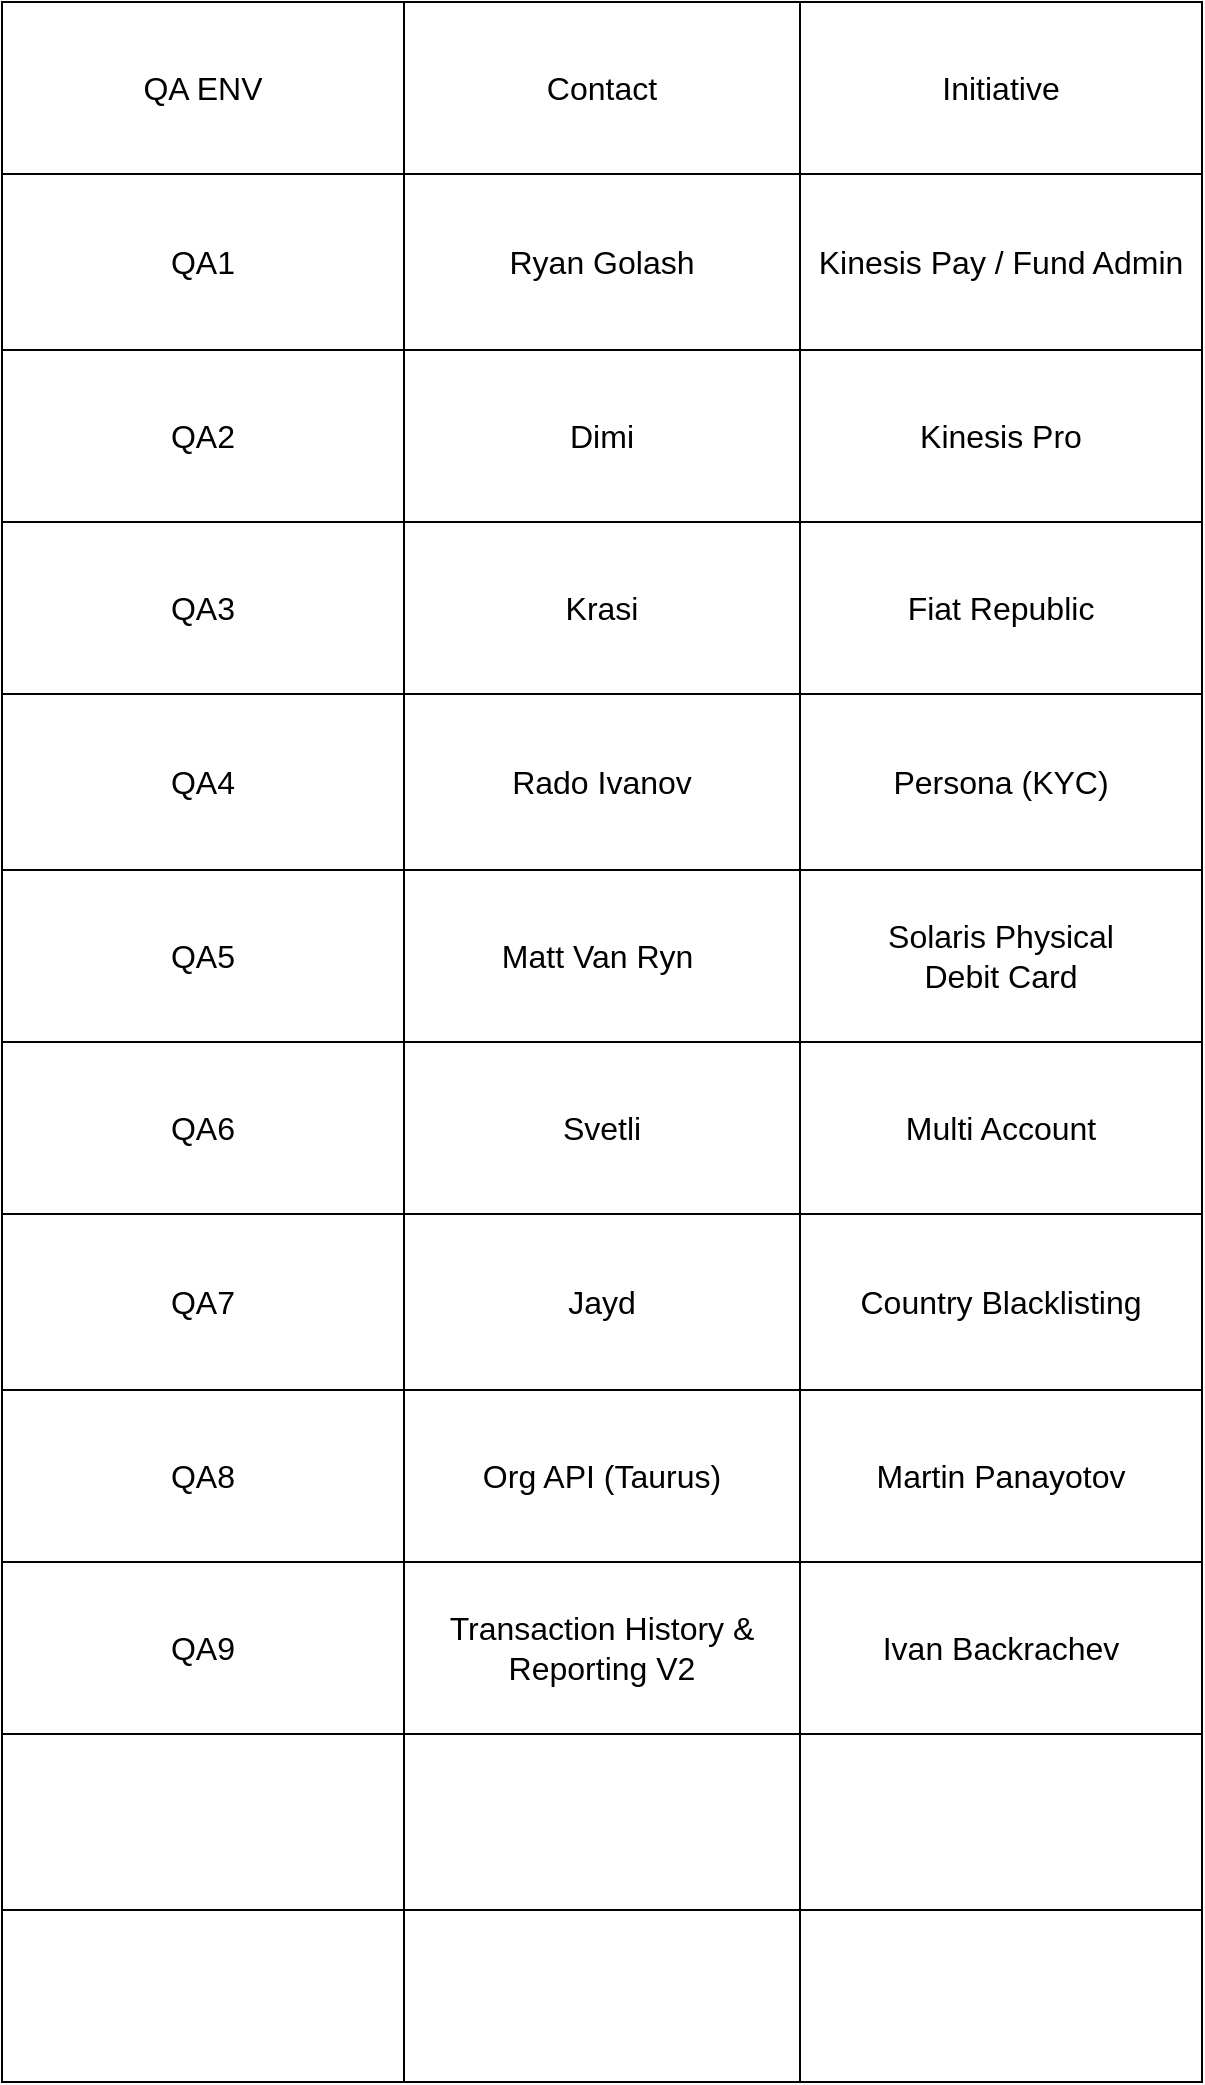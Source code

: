 <mxfile version="21.6.1" type="github">
  <diagram name="Page-1" id="jgBg8Dn8FaDgr6IlBvrk">
    <mxGraphModel dx="1194" dy="802" grid="1" gridSize="10" guides="1" tooltips="1" connect="1" arrows="1" fold="1" page="1" pageScale="1" pageWidth="827" pageHeight="1169" background="#FFFFFF" math="0" shadow="0">
      <root>
        <mxCell id="0" />
        <mxCell id="1" parent="0" />
        <mxCell id="aXfPrrXyUcXiUvcbtU3N-2" value="" style="shape=table;startSize=0;container=1;collapsible=0;childLayout=tableLayout;fontSize=16;" vertex="1" parent="1">
          <mxGeometry x="30" y="20" width="600" height="260" as="geometry" />
        </mxCell>
        <mxCell id="aXfPrrXyUcXiUvcbtU3N-3" value="" style="shape=tableRow;horizontal=0;startSize=0;swimlaneHead=0;swimlaneBody=0;strokeColor=inherit;top=0;left=0;bottom=0;right=0;collapsible=0;dropTarget=0;fillColor=none;points=[[0,0.5],[1,0.5]];portConstraint=eastwest;fontSize=16;" vertex="1" parent="aXfPrrXyUcXiUvcbtU3N-2">
          <mxGeometry width="600" height="86" as="geometry" />
        </mxCell>
        <mxCell id="aXfPrrXyUcXiUvcbtU3N-4" value="QA ENV" style="shape=partialRectangle;html=1;whiteSpace=wrap;connectable=0;strokeColor=inherit;overflow=hidden;fillColor=none;top=0;left=0;bottom=0;right=0;pointerEvents=1;fontSize=16;" vertex="1" parent="aXfPrrXyUcXiUvcbtU3N-3">
          <mxGeometry width="201" height="86" as="geometry">
            <mxRectangle width="201" height="86" as="alternateBounds" />
          </mxGeometry>
        </mxCell>
        <mxCell id="aXfPrrXyUcXiUvcbtU3N-5" value="Contact" style="shape=partialRectangle;html=1;whiteSpace=wrap;connectable=0;strokeColor=inherit;overflow=hidden;fillColor=none;top=0;left=0;bottom=0;right=0;pointerEvents=1;fontSize=16;" vertex="1" parent="aXfPrrXyUcXiUvcbtU3N-3">
          <mxGeometry x="201" width="198" height="86" as="geometry">
            <mxRectangle width="198" height="86" as="alternateBounds" />
          </mxGeometry>
        </mxCell>
        <mxCell id="aXfPrrXyUcXiUvcbtU3N-6" value="Initiative" style="shape=partialRectangle;html=1;whiteSpace=wrap;connectable=0;strokeColor=inherit;overflow=hidden;fillColor=none;top=0;left=0;bottom=0;right=0;pointerEvents=1;fontSize=16;" vertex="1" parent="aXfPrrXyUcXiUvcbtU3N-3">
          <mxGeometry x="399" width="201" height="86" as="geometry">
            <mxRectangle width="201" height="86" as="alternateBounds" />
          </mxGeometry>
        </mxCell>
        <mxCell id="aXfPrrXyUcXiUvcbtU3N-7" value="" style="shape=tableRow;horizontal=0;startSize=0;swimlaneHead=0;swimlaneBody=0;strokeColor=inherit;top=0;left=0;bottom=0;right=0;collapsible=0;dropTarget=0;fillColor=none;points=[[0,0.5],[1,0.5]];portConstraint=eastwest;fontSize=16;" vertex="1" parent="aXfPrrXyUcXiUvcbtU3N-2">
          <mxGeometry y="86" width="600" height="88" as="geometry" />
        </mxCell>
        <mxCell id="aXfPrrXyUcXiUvcbtU3N-8" value="QA1" style="shape=partialRectangle;html=1;whiteSpace=wrap;connectable=0;strokeColor=inherit;overflow=hidden;fillColor=none;top=0;left=0;bottom=0;right=0;pointerEvents=1;fontSize=16;" vertex="1" parent="aXfPrrXyUcXiUvcbtU3N-7">
          <mxGeometry width="201" height="88" as="geometry">
            <mxRectangle width="201" height="88" as="alternateBounds" />
          </mxGeometry>
        </mxCell>
        <mxCell id="aXfPrrXyUcXiUvcbtU3N-9" value="Ryan Golash" style="shape=partialRectangle;html=1;whiteSpace=wrap;connectable=0;strokeColor=inherit;overflow=hidden;fillColor=none;top=0;left=0;bottom=0;right=0;pointerEvents=1;fontSize=16;" vertex="1" parent="aXfPrrXyUcXiUvcbtU3N-7">
          <mxGeometry x="201" width="198" height="88" as="geometry">
            <mxRectangle width="198" height="88" as="alternateBounds" />
          </mxGeometry>
        </mxCell>
        <mxCell id="aXfPrrXyUcXiUvcbtU3N-10" value="Kinesis Pay / Fund Admin" style="shape=partialRectangle;html=1;whiteSpace=wrap;connectable=0;strokeColor=inherit;overflow=hidden;fillColor=none;top=0;left=0;bottom=0;right=0;pointerEvents=1;fontSize=16;" vertex="1" parent="aXfPrrXyUcXiUvcbtU3N-7">
          <mxGeometry x="399" width="201" height="88" as="geometry">
            <mxRectangle width="201" height="88" as="alternateBounds" />
          </mxGeometry>
        </mxCell>
        <mxCell id="aXfPrrXyUcXiUvcbtU3N-11" value="" style="shape=tableRow;horizontal=0;startSize=0;swimlaneHead=0;swimlaneBody=0;strokeColor=inherit;top=0;left=0;bottom=0;right=0;collapsible=0;dropTarget=0;fillColor=none;points=[[0,0.5],[1,0.5]];portConstraint=eastwest;fontSize=16;" vertex="1" parent="aXfPrrXyUcXiUvcbtU3N-2">
          <mxGeometry y="174" width="600" height="86" as="geometry" />
        </mxCell>
        <mxCell id="aXfPrrXyUcXiUvcbtU3N-12" value="QA2" style="shape=partialRectangle;html=1;whiteSpace=wrap;connectable=0;strokeColor=inherit;overflow=hidden;fillColor=none;top=0;left=0;bottom=0;right=0;pointerEvents=1;fontSize=16;" vertex="1" parent="aXfPrrXyUcXiUvcbtU3N-11">
          <mxGeometry width="201" height="86" as="geometry">
            <mxRectangle width="201" height="86" as="alternateBounds" />
          </mxGeometry>
        </mxCell>
        <mxCell id="aXfPrrXyUcXiUvcbtU3N-13" value="Dimi" style="shape=partialRectangle;html=1;whiteSpace=wrap;connectable=0;strokeColor=inherit;overflow=hidden;fillColor=none;top=0;left=0;bottom=0;right=0;pointerEvents=1;fontSize=16;" vertex="1" parent="aXfPrrXyUcXiUvcbtU3N-11">
          <mxGeometry x="201" width="198" height="86" as="geometry">
            <mxRectangle width="198" height="86" as="alternateBounds" />
          </mxGeometry>
        </mxCell>
        <mxCell id="aXfPrrXyUcXiUvcbtU3N-14" value="Kinesis Pro" style="shape=partialRectangle;html=1;whiteSpace=wrap;connectable=0;strokeColor=inherit;overflow=hidden;fillColor=none;top=0;left=0;bottom=0;right=0;pointerEvents=1;fontSize=16;" vertex="1" parent="aXfPrrXyUcXiUvcbtU3N-11">
          <mxGeometry x="399" width="201" height="86" as="geometry">
            <mxRectangle width="201" height="86" as="alternateBounds" />
          </mxGeometry>
        </mxCell>
        <mxCell id="aXfPrrXyUcXiUvcbtU3N-16" value="" style="shape=table;startSize=0;container=1;collapsible=0;childLayout=tableLayout;fontSize=16;" vertex="1" parent="1">
          <mxGeometry x="30" y="280" width="600" height="260" as="geometry" />
        </mxCell>
        <mxCell id="aXfPrrXyUcXiUvcbtU3N-17" value="" style="shape=tableRow;horizontal=0;startSize=0;swimlaneHead=0;swimlaneBody=0;strokeColor=inherit;top=0;left=0;bottom=0;right=0;collapsible=0;dropTarget=0;fillColor=none;points=[[0,0.5],[1,0.5]];portConstraint=eastwest;fontSize=16;" vertex="1" parent="aXfPrrXyUcXiUvcbtU3N-16">
          <mxGeometry width="600" height="86" as="geometry" />
        </mxCell>
        <mxCell id="aXfPrrXyUcXiUvcbtU3N-18" value="QA3" style="shape=partialRectangle;html=1;whiteSpace=wrap;connectable=0;strokeColor=inherit;overflow=hidden;fillColor=none;top=0;left=0;bottom=0;right=0;pointerEvents=1;fontSize=16;" vertex="1" parent="aXfPrrXyUcXiUvcbtU3N-17">
          <mxGeometry width="201" height="86" as="geometry">
            <mxRectangle width="201" height="86" as="alternateBounds" />
          </mxGeometry>
        </mxCell>
        <mxCell id="aXfPrrXyUcXiUvcbtU3N-19" value="Krasi" style="shape=partialRectangle;html=1;whiteSpace=wrap;connectable=0;strokeColor=inherit;overflow=hidden;fillColor=none;top=0;left=0;bottom=0;right=0;pointerEvents=1;fontSize=16;" vertex="1" parent="aXfPrrXyUcXiUvcbtU3N-17">
          <mxGeometry x="201" width="198" height="86" as="geometry">
            <mxRectangle width="198" height="86" as="alternateBounds" />
          </mxGeometry>
        </mxCell>
        <mxCell id="aXfPrrXyUcXiUvcbtU3N-20" value="Fiat Republic" style="shape=partialRectangle;html=1;whiteSpace=wrap;connectable=0;strokeColor=inherit;overflow=hidden;fillColor=none;top=0;left=0;bottom=0;right=0;pointerEvents=1;fontSize=16;" vertex="1" parent="aXfPrrXyUcXiUvcbtU3N-17">
          <mxGeometry x="399" width="201" height="86" as="geometry">
            <mxRectangle width="201" height="86" as="alternateBounds" />
          </mxGeometry>
        </mxCell>
        <mxCell id="aXfPrrXyUcXiUvcbtU3N-21" value="" style="shape=tableRow;horizontal=0;startSize=0;swimlaneHead=0;swimlaneBody=0;strokeColor=inherit;top=0;left=0;bottom=0;right=0;collapsible=0;dropTarget=0;fillColor=none;points=[[0,0.5],[1,0.5]];portConstraint=eastwest;fontSize=16;" vertex="1" parent="aXfPrrXyUcXiUvcbtU3N-16">
          <mxGeometry y="86" width="600" height="88" as="geometry" />
        </mxCell>
        <mxCell id="aXfPrrXyUcXiUvcbtU3N-22" value="QA4" style="shape=partialRectangle;html=1;whiteSpace=wrap;connectable=0;strokeColor=inherit;overflow=hidden;fillColor=none;top=0;left=0;bottom=0;right=0;pointerEvents=1;fontSize=16;" vertex="1" parent="aXfPrrXyUcXiUvcbtU3N-21">
          <mxGeometry width="201" height="88" as="geometry">
            <mxRectangle width="201" height="88" as="alternateBounds" />
          </mxGeometry>
        </mxCell>
        <mxCell id="aXfPrrXyUcXiUvcbtU3N-23" value="Rado Ivanov" style="shape=partialRectangle;html=1;whiteSpace=wrap;connectable=0;strokeColor=inherit;overflow=hidden;fillColor=none;top=0;left=0;bottom=0;right=0;pointerEvents=1;fontSize=16;" vertex="1" parent="aXfPrrXyUcXiUvcbtU3N-21">
          <mxGeometry x="201" width="198" height="88" as="geometry">
            <mxRectangle width="198" height="88" as="alternateBounds" />
          </mxGeometry>
        </mxCell>
        <mxCell id="aXfPrrXyUcXiUvcbtU3N-24" value="Persona (KYC)" style="shape=partialRectangle;html=1;whiteSpace=wrap;connectable=0;strokeColor=inherit;overflow=hidden;fillColor=none;top=0;left=0;bottom=0;right=0;pointerEvents=1;fontSize=16;" vertex="1" parent="aXfPrrXyUcXiUvcbtU3N-21">
          <mxGeometry x="399" width="201" height="88" as="geometry">
            <mxRectangle width="201" height="88" as="alternateBounds" />
          </mxGeometry>
        </mxCell>
        <mxCell id="aXfPrrXyUcXiUvcbtU3N-25" value="" style="shape=tableRow;horizontal=0;startSize=0;swimlaneHead=0;swimlaneBody=0;strokeColor=inherit;top=0;left=0;bottom=0;right=0;collapsible=0;dropTarget=0;fillColor=none;points=[[0,0.5],[1,0.5]];portConstraint=eastwest;fontSize=16;" vertex="1" parent="aXfPrrXyUcXiUvcbtU3N-16">
          <mxGeometry y="174" width="600" height="86" as="geometry" />
        </mxCell>
        <mxCell id="aXfPrrXyUcXiUvcbtU3N-26" value="QA5" style="shape=partialRectangle;html=1;whiteSpace=wrap;connectable=0;strokeColor=inherit;overflow=hidden;fillColor=none;top=0;left=0;bottom=0;right=0;pointerEvents=1;fontSize=16;" vertex="1" parent="aXfPrrXyUcXiUvcbtU3N-25">
          <mxGeometry width="201" height="86" as="geometry">
            <mxRectangle width="201" height="86" as="alternateBounds" />
          </mxGeometry>
        </mxCell>
        <mxCell id="aXfPrrXyUcXiUvcbtU3N-27" value="Matt Van Ryn&amp;nbsp;" style="shape=partialRectangle;html=1;whiteSpace=wrap;connectable=0;strokeColor=inherit;overflow=hidden;fillColor=none;top=0;left=0;bottom=0;right=0;pointerEvents=1;fontSize=16;" vertex="1" parent="aXfPrrXyUcXiUvcbtU3N-25">
          <mxGeometry x="201" width="198" height="86" as="geometry">
            <mxRectangle width="198" height="86" as="alternateBounds" />
          </mxGeometry>
        </mxCell>
        <mxCell id="aXfPrrXyUcXiUvcbtU3N-28" value="Solaris Physical&lt;br style=&quot;border-color: var(--border-color);&quot;&gt;Debit Card" style="shape=partialRectangle;html=1;whiteSpace=wrap;connectable=0;strokeColor=inherit;overflow=hidden;fillColor=none;top=0;left=0;bottom=0;right=0;pointerEvents=1;fontSize=16;" vertex="1" parent="aXfPrrXyUcXiUvcbtU3N-25">
          <mxGeometry x="399" width="201" height="86" as="geometry">
            <mxRectangle width="201" height="86" as="alternateBounds" />
          </mxGeometry>
        </mxCell>
        <mxCell id="aXfPrrXyUcXiUvcbtU3N-42" value="" style="shape=table;startSize=0;container=1;collapsible=0;childLayout=tableLayout;fontSize=16;" vertex="1" parent="1">
          <mxGeometry x="30" y="540" width="600" height="260" as="geometry" />
        </mxCell>
        <mxCell id="aXfPrrXyUcXiUvcbtU3N-43" value="" style="shape=tableRow;horizontal=0;startSize=0;swimlaneHead=0;swimlaneBody=0;strokeColor=inherit;top=0;left=0;bottom=0;right=0;collapsible=0;dropTarget=0;fillColor=none;points=[[0,0.5],[1,0.5]];portConstraint=eastwest;fontSize=16;" vertex="1" parent="aXfPrrXyUcXiUvcbtU3N-42">
          <mxGeometry width="600" height="86" as="geometry" />
        </mxCell>
        <mxCell id="aXfPrrXyUcXiUvcbtU3N-44" value="QA6" style="shape=partialRectangle;html=1;whiteSpace=wrap;connectable=0;strokeColor=inherit;overflow=hidden;fillColor=none;top=0;left=0;bottom=0;right=0;pointerEvents=1;fontSize=16;" vertex="1" parent="aXfPrrXyUcXiUvcbtU3N-43">
          <mxGeometry width="201" height="86" as="geometry">
            <mxRectangle width="201" height="86" as="alternateBounds" />
          </mxGeometry>
        </mxCell>
        <mxCell id="aXfPrrXyUcXiUvcbtU3N-45" value="Svetli" style="shape=partialRectangle;html=1;whiteSpace=wrap;connectable=0;strokeColor=inherit;overflow=hidden;fillColor=none;top=0;left=0;bottom=0;right=0;pointerEvents=1;fontSize=16;" vertex="1" parent="aXfPrrXyUcXiUvcbtU3N-43">
          <mxGeometry x="201" width="198" height="86" as="geometry">
            <mxRectangle width="198" height="86" as="alternateBounds" />
          </mxGeometry>
        </mxCell>
        <mxCell id="aXfPrrXyUcXiUvcbtU3N-46" value="Multi Account" style="shape=partialRectangle;html=1;whiteSpace=wrap;connectable=0;strokeColor=inherit;overflow=hidden;fillColor=none;top=0;left=0;bottom=0;right=0;pointerEvents=1;fontSize=16;" vertex="1" parent="aXfPrrXyUcXiUvcbtU3N-43">
          <mxGeometry x="399" width="201" height="86" as="geometry">
            <mxRectangle width="201" height="86" as="alternateBounds" />
          </mxGeometry>
        </mxCell>
        <mxCell id="aXfPrrXyUcXiUvcbtU3N-47" value="" style="shape=tableRow;horizontal=0;startSize=0;swimlaneHead=0;swimlaneBody=0;strokeColor=inherit;top=0;left=0;bottom=0;right=0;collapsible=0;dropTarget=0;fillColor=none;points=[[0,0.5],[1,0.5]];portConstraint=eastwest;fontSize=16;" vertex="1" parent="aXfPrrXyUcXiUvcbtU3N-42">
          <mxGeometry y="86" width="600" height="88" as="geometry" />
        </mxCell>
        <mxCell id="aXfPrrXyUcXiUvcbtU3N-48" value="QA7" style="shape=partialRectangle;html=1;whiteSpace=wrap;connectable=0;strokeColor=inherit;overflow=hidden;fillColor=none;top=0;left=0;bottom=0;right=0;pointerEvents=1;fontSize=16;" vertex="1" parent="aXfPrrXyUcXiUvcbtU3N-47">
          <mxGeometry width="201" height="88" as="geometry">
            <mxRectangle width="201" height="88" as="alternateBounds" />
          </mxGeometry>
        </mxCell>
        <mxCell id="aXfPrrXyUcXiUvcbtU3N-49" value="Jayd" style="shape=partialRectangle;html=1;whiteSpace=wrap;connectable=0;strokeColor=inherit;overflow=hidden;fillColor=none;top=0;left=0;bottom=0;right=0;pointerEvents=1;fontSize=16;" vertex="1" parent="aXfPrrXyUcXiUvcbtU3N-47">
          <mxGeometry x="201" width="198" height="88" as="geometry">
            <mxRectangle width="198" height="88" as="alternateBounds" />
          </mxGeometry>
        </mxCell>
        <mxCell id="aXfPrrXyUcXiUvcbtU3N-50" value="Country Blacklisting" style="shape=partialRectangle;html=1;whiteSpace=wrap;connectable=0;strokeColor=inherit;overflow=hidden;fillColor=none;top=0;left=0;bottom=0;right=0;pointerEvents=1;fontSize=16;" vertex="1" parent="aXfPrrXyUcXiUvcbtU3N-47">
          <mxGeometry x="399" width="201" height="88" as="geometry">
            <mxRectangle width="201" height="88" as="alternateBounds" />
          </mxGeometry>
        </mxCell>
        <mxCell id="aXfPrrXyUcXiUvcbtU3N-51" value="" style="shape=tableRow;horizontal=0;startSize=0;swimlaneHead=0;swimlaneBody=0;strokeColor=inherit;top=0;left=0;bottom=0;right=0;collapsible=0;dropTarget=0;fillColor=none;points=[[0,0.5],[1,0.5]];portConstraint=eastwest;fontSize=16;" vertex="1" parent="aXfPrrXyUcXiUvcbtU3N-42">
          <mxGeometry y="174" width="600" height="86" as="geometry" />
        </mxCell>
        <mxCell id="aXfPrrXyUcXiUvcbtU3N-52" value="QA8" style="shape=partialRectangle;html=1;whiteSpace=wrap;connectable=0;strokeColor=inherit;overflow=hidden;fillColor=none;top=0;left=0;bottom=0;right=0;pointerEvents=1;fontSize=16;" vertex="1" parent="aXfPrrXyUcXiUvcbtU3N-51">
          <mxGeometry width="201" height="86" as="geometry">
            <mxRectangle width="201" height="86" as="alternateBounds" />
          </mxGeometry>
        </mxCell>
        <mxCell id="aXfPrrXyUcXiUvcbtU3N-53" value="Org API (Taurus)" style="shape=partialRectangle;html=1;whiteSpace=wrap;connectable=0;strokeColor=inherit;overflow=hidden;fillColor=none;top=0;left=0;bottom=0;right=0;pointerEvents=1;fontSize=16;" vertex="1" parent="aXfPrrXyUcXiUvcbtU3N-51">
          <mxGeometry x="201" width="198" height="86" as="geometry">
            <mxRectangle width="198" height="86" as="alternateBounds" />
          </mxGeometry>
        </mxCell>
        <mxCell id="aXfPrrXyUcXiUvcbtU3N-54" value="Martin Panayotov" style="shape=partialRectangle;html=1;whiteSpace=wrap;connectable=0;strokeColor=inherit;overflow=hidden;fillColor=none;top=0;left=0;bottom=0;right=0;pointerEvents=1;fontSize=16;" vertex="1" parent="aXfPrrXyUcXiUvcbtU3N-51">
          <mxGeometry x="399" width="201" height="86" as="geometry">
            <mxRectangle width="201" height="86" as="alternateBounds" />
          </mxGeometry>
        </mxCell>
        <mxCell id="aXfPrrXyUcXiUvcbtU3N-56" value="" style="shape=table;startSize=0;container=1;collapsible=0;childLayout=tableLayout;fontSize=16;" vertex="1" parent="1">
          <mxGeometry x="30" y="800" width="600" height="260" as="geometry" />
        </mxCell>
        <mxCell id="aXfPrrXyUcXiUvcbtU3N-57" value="" style="shape=tableRow;horizontal=0;startSize=0;swimlaneHead=0;swimlaneBody=0;strokeColor=inherit;top=0;left=0;bottom=0;right=0;collapsible=0;dropTarget=0;fillColor=none;points=[[0,0.5],[1,0.5]];portConstraint=eastwest;fontSize=16;" vertex="1" parent="aXfPrrXyUcXiUvcbtU3N-56">
          <mxGeometry width="600" height="86" as="geometry" />
        </mxCell>
        <mxCell id="aXfPrrXyUcXiUvcbtU3N-58" value="QA9" style="shape=partialRectangle;html=1;whiteSpace=wrap;connectable=0;strokeColor=inherit;overflow=hidden;fillColor=none;top=0;left=0;bottom=0;right=0;pointerEvents=1;fontSize=16;" vertex="1" parent="aXfPrrXyUcXiUvcbtU3N-57">
          <mxGeometry width="201" height="86" as="geometry">
            <mxRectangle width="201" height="86" as="alternateBounds" />
          </mxGeometry>
        </mxCell>
        <mxCell id="aXfPrrXyUcXiUvcbtU3N-59" value="Transaction History &amp;amp; Reporting V2" style="shape=partialRectangle;html=1;whiteSpace=wrap;connectable=0;strokeColor=inherit;overflow=hidden;fillColor=none;top=0;left=0;bottom=0;right=0;pointerEvents=1;fontSize=16;" vertex="1" parent="aXfPrrXyUcXiUvcbtU3N-57">
          <mxGeometry x="201" width="198" height="86" as="geometry">
            <mxRectangle width="198" height="86" as="alternateBounds" />
          </mxGeometry>
        </mxCell>
        <mxCell id="aXfPrrXyUcXiUvcbtU3N-60" value="Ivan Backrachev" style="shape=partialRectangle;html=1;whiteSpace=wrap;connectable=0;strokeColor=inherit;overflow=hidden;fillColor=none;top=0;left=0;bottom=0;right=0;pointerEvents=1;fontSize=16;" vertex="1" parent="aXfPrrXyUcXiUvcbtU3N-57">
          <mxGeometry x="399" width="201" height="86" as="geometry">
            <mxRectangle width="201" height="86" as="alternateBounds" />
          </mxGeometry>
        </mxCell>
        <mxCell id="aXfPrrXyUcXiUvcbtU3N-61" value="" style="shape=tableRow;horizontal=0;startSize=0;swimlaneHead=0;swimlaneBody=0;strokeColor=inherit;top=0;left=0;bottom=0;right=0;collapsible=0;dropTarget=0;fillColor=none;points=[[0,0.5],[1,0.5]];portConstraint=eastwest;fontSize=16;" vertex="1" parent="aXfPrrXyUcXiUvcbtU3N-56">
          <mxGeometry y="86" width="600" height="88" as="geometry" />
        </mxCell>
        <mxCell id="aXfPrrXyUcXiUvcbtU3N-62" value="" style="shape=partialRectangle;html=1;whiteSpace=wrap;connectable=0;strokeColor=inherit;overflow=hidden;fillColor=none;top=0;left=0;bottom=0;right=0;pointerEvents=1;fontSize=16;" vertex="1" parent="aXfPrrXyUcXiUvcbtU3N-61">
          <mxGeometry width="201" height="88" as="geometry">
            <mxRectangle width="201" height="88" as="alternateBounds" />
          </mxGeometry>
        </mxCell>
        <mxCell id="aXfPrrXyUcXiUvcbtU3N-63" value="" style="shape=partialRectangle;html=1;whiteSpace=wrap;connectable=0;strokeColor=inherit;overflow=hidden;fillColor=none;top=0;left=0;bottom=0;right=0;pointerEvents=1;fontSize=16;" vertex="1" parent="aXfPrrXyUcXiUvcbtU3N-61">
          <mxGeometry x="201" width="198" height="88" as="geometry">
            <mxRectangle width="198" height="88" as="alternateBounds" />
          </mxGeometry>
        </mxCell>
        <mxCell id="aXfPrrXyUcXiUvcbtU3N-64" value="" style="shape=partialRectangle;html=1;whiteSpace=wrap;connectable=0;strokeColor=inherit;overflow=hidden;fillColor=none;top=0;left=0;bottom=0;right=0;pointerEvents=1;fontSize=16;" vertex="1" parent="aXfPrrXyUcXiUvcbtU3N-61">
          <mxGeometry x="399" width="201" height="88" as="geometry">
            <mxRectangle width="201" height="88" as="alternateBounds" />
          </mxGeometry>
        </mxCell>
        <mxCell id="aXfPrrXyUcXiUvcbtU3N-65" value="" style="shape=tableRow;horizontal=0;startSize=0;swimlaneHead=0;swimlaneBody=0;strokeColor=inherit;top=0;left=0;bottom=0;right=0;collapsible=0;dropTarget=0;fillColor=none;points=[[0,0.5],[1,0.5]];portConstraint=eastwest;fontSize=16;" vertex="1" parent="aXfPrrXyUcXiUvcbtU3N-56">
          <mxGeometry y="174" width="600" height="86" as="geometry" />
        </mxCell>
        <mxCell id="aXfPrrXyUcXiUvcbtU3N-66" value="" style="shape=partialRectangle;html=1;whiteSpace=wrap;connectable=0;strokeColor=inherit;overflow=hidden;fillColor=none;top=0;left=0;bottom=0;right=0;pointerEvents=1;fontSize=16;" vertex="1" parent="aXfPrrXyUcXiUvcbtU3N-65">
          <mxGeometry width="201" height="86" as="geometry">
            <mxRectangle width="201" height="86" as="alternateBounds" />
          </mxGeometry>
        </mxCell>
        <mxCell id="aXfPrrXyUcXiUvcbtU3N-67" value="" style="shape=partialRectangle;html=1;whiteSpace=wrap;connectable=0;strokeColor=inherit;overflow=hidden;fillColor=none;top=0;left=0;bottom=0;right=0;pointerEvents=1;fontSize=16;" vertex="1" parent="aXfPrrXyUcXiUvcbtU3N-65">
          <mxGeometry x="201" width="198" height="86" as="geometry">
            <mxRectangle width="198" height="86" as="alternateBounds" />
          </mxGeometry>
        </mxCell>
        <mxCell id="aXfPrrXyUcXiUvcbtU3N-68" value="" style="shape=partialRectangle;html=1;whiteSpace=wrap;connectable=0;strokeColor=inherit;overflow=hidden;fillColor=none;top=0;left=0;bottom=0;right=0;pointerEvents=1;fontSize=16;" vertex="1" parent="aXfPrrXyUcXiUvcbtU3N-65">
          <mxGeometry x="399" width="201" height="86" as="geometry">
            <mxRectangle width="201" height="86" as="alternateBounds" />
          </mxGeometry>
        </mxCell>
      </root>
    </mxGraphModel>
  </diagram>
</mxfile>
